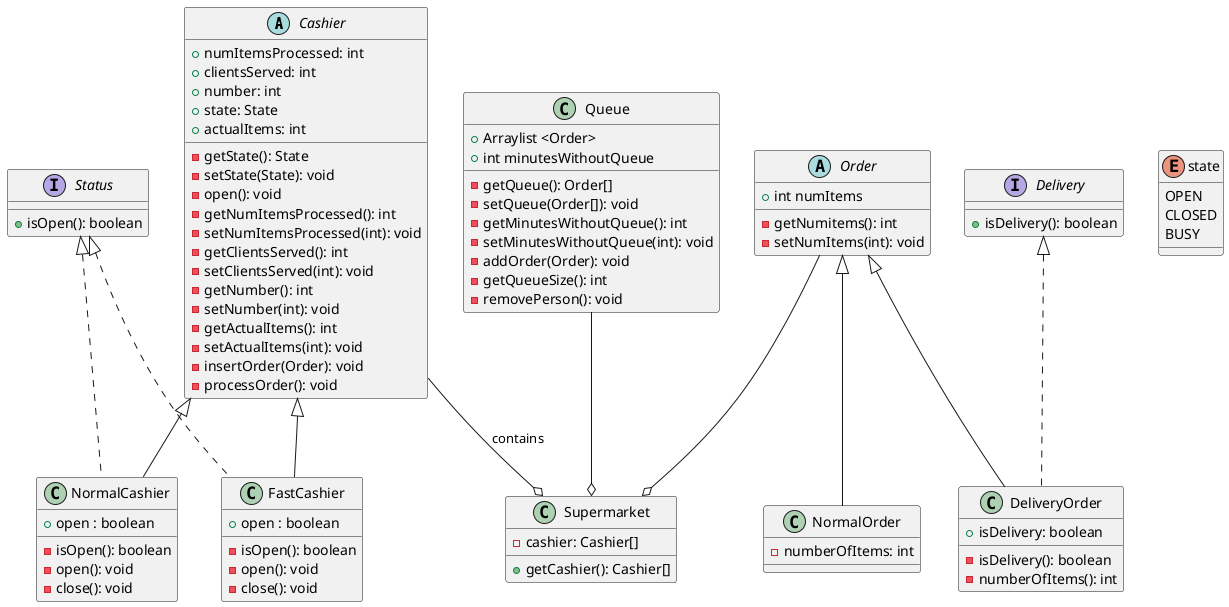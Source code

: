 @startuml

abstract class Cashier {
    +numItemsProcessed: int
    +clientsServed: int
    +number: int
    +state: State
    +actualItems: int
    -getState(): State
    -setState(State): void
    -open(): void
    -getNumItemsProcessed(): int
    -setNumItemsProcessed(int): void
    -getClientsServed(): int
    -setClientsServed(int): void
    -getNumber(): int
    -setNumber(int): void
    -getActualItems(): int
    -setActualItems(int): void
    -insertOrder(Order): void
    -processOrder(): void

}

class FastCashier {
    +open : boolean
    -isOpen(): boolean
    -open(): void
    -close(): void

}

class NormalCashier {
    +open : boolean
    -isOpen(): boolean
    -open(): void
    -close(): void

}

abstract class Order {
    +int numItems
    -getNumitems(): int
    -setNumItems(int): void
}

enum state {
    OPEN
    CLOSED
    BUSY
}

class NormalOrder {
    -numberOfItems: int
}

class DeliveryOrder {
    +isDelivery: boolean
    -isDelivery(): boolean
    -numberOfItems(): int
}

interface Status {
    +isOpen(): boolean
}
interface Delivery{
    +isDelivery(): boolean
}
class Queue {
    +Arraylist <Order>
    +int minutesWithoutQueue
    -getQueue(): Order[]
    -setQueue(Order[]): void
    -getMinutesWithoutQueue(): int
    -setMinutesWithoutQueue(int): void
    -addOrder(Order): void
    -getQueueSize(): int
    -removePerson(): void

}


class Supermarket {
    -cashier: Cashier[]
    +getCashier(): Cashier[]
}

Cashier <|-- FastCashier
Cashier <|-- NormalCashier
Order <|-- NormalOrder
Order <|-- DeliveryOrder
Status <|.. FastCashier
Status <|.. NormalCashier
Delivery <|.. DeliveryOrder
Cashier --o Supermarket : contains
Queue --o Supermarket
Order --o Supermarket

@enduml